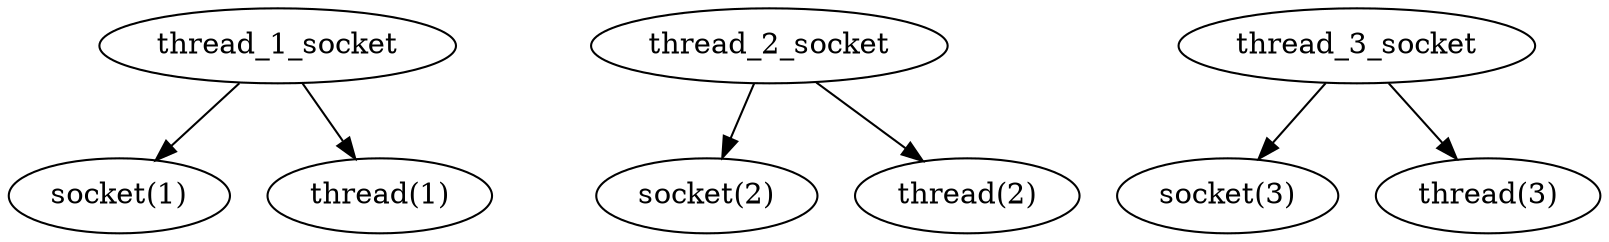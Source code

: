 digraph G {
  socket_1 [label="socket(1)"];
  socket_2 [label="socket(2)"];
  socket_3 [label="socket(3)"];

  thread_1 [label="thread(1)"];
  thread_2 [label="thread(2)"];
  thread_3 [label="thread(3)"];

  
  socket_1 [label="socket(1)"];
  socket_2 [label="socket(2)"];
  socket_3 [label="socket(3)"];

  thread_1_socket -> thread_1;
  thread_1_socket -> socket_1;

  thread_2_socket -> thread_2;
  thread_2_socket -> socket_2;

  thread_3_socket -> thread_3;
  thread_3_socket -> socket_3;

}

